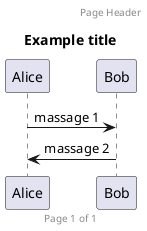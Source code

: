 @startuml
'页脚怎么使用，有待研究
header Page Header
footer Page %page% of %lastpage%

title Example title

Alice -> Bob : massage 1
Alice <- Bob : massage 2

@enduml